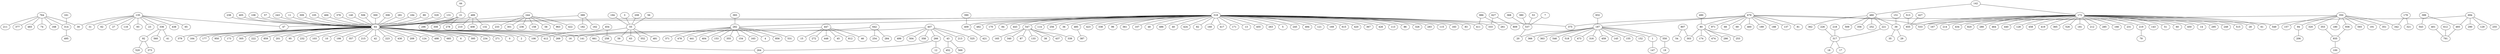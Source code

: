 strict graph "" {
	318 -- 547;
	318 -- 114;
	318 -- 256;
	318 -- 282;
	318 -- 36;
	318 -- 423;
	318 -- 338;
	318 -- 96;
	318 -- 47;
	318 -- 361;
	318 -- 409;
	318 -- 485;
	318 -- 107;
	318 -- 48;
	318 -- 486;
	318 -- 40;
	318 -- 424;
	318 -- 82;
	318 -- 64;
	318 -- 160;
	318 -- 417;
	318 -- 171;
	318 -- 13;
	318 -- 455;
	318 -- 263;
	318 -- 5;
	318 -- 245;
	318 -- 494;
	318 -- 121;
	318 -- 169;
	318 -- 615;
	318 -- 420;
	318 -- 482;
	318 -- 170;
	318 -- 84;
	318 -- 443;
	318 -- 375;
	318 -- 367;
	318 -- 411;
	318 -- 426;
	318 -- 113;
	318 -- 86;
	318 -- 326;
	318 -- 333;
	318 -- 283;
	318 -- 115;
	318 -- 183;
	318 -- 83;
	547 -- 165;
	547 -- 340;
	547 -- 87;
	547 -- 133;
	547 -- 38;
	547 -- 437;
	547 -- 339;
	679 -- 187;
	679 -- 80;
	679 -- 971;
	679 -- 69;
	679 -- 137;
	679 -- 81;
	679 -- 533;
	679 -- 68;
	679 -- 549;
	679 -- 460;
	679 -- 375;
	679 -- 189;
	679 -- 188;
	142 -- 172;
	142 -- 480;
	764 -- 483;
	764 -- 74;
	764 -- 168;
	764 -- 211;
	764 -- 314;
	764 -- 30;
	764 -- 377;
	135 -- 336;
	135 -- 438;
	135 -- 65;
	135 -- 47;
	135 -- 31;
	135 -- 62;
	135 -- 27;
	135 -- 116;
	135 -- 30;
	135 -- 93;
	135 -- 23;
	932 -- 187;
	490 -- 80;
	350 -- 320;
	350 -- 180;
	350 -- 191;
	350 -- 94;
	350 -- 342;
	350 -- 351;
	350 -- 157;
	350 -- 533;
	350 -- 936;
	350 -- 593;
	513 -- 655;
	243 -- 64;
	393 -- 282;
	11 -- 64;
	44 -- 21;
	172 -- 219;
	172 -- 458;
	172 -- 419;
	172 -- 181;
	172 -- 212;
	172 -- 285;
	172 -- 166;
	172 -- 231;
	172 -- 143;
	172 -- 365;
	172 -- 526;
	172 -- 51;
	172 -- 60;
	172 -- 450;
	172 -- 533;
	172 -- 14;
	172 -- 295;
	172 -- 249;
	172 -- 515;
	172 -- 28;
	172 -- 61;
	172 -- 167;
	172 -- 655;
	172 -- 214;
	172 -- 434;
	172 -- 820;
	172 -- 280;
	172 -- 464;
	172 -- 440;
	172 -- 128;
	309 -- 64;
	105 -- 64;
	151 -- 39;
	336 -- 92;
	336 -- 560;
	336 -- 41;
	56 -- 55;
	466 -- 64;
	376 -- 64;
	390 -- 409;
	187 -- 152;
	187 -- 1;
	187 -- 550;
	187 -- 366;
	187 -- 363;
	187 -- 546;
	187 -- 518;
	187 -- 473;
	187 -- 316;
	187 -- 459;
	187 -- 145;
	187 -- 20;
	187 -- 155;
	480 -- 509;
	480 -- 39;
	480 -- 356;
	480 -- 221;
	480 -- 252;
	480 -- 362;
	80 -- 474;
	80 -- 286;
	80 -- 303;
	80 -- 253;
	80 -- 174;
	489 -- 408;
	489 -- 64;
	489 -- 132;
	489 -- 210;
	986 -- 261;
	986 -- 411;
	194 -- 55;
	140 -- 64;
	694 -- 129;
	694 -- 255;
	694 -- 290;
	694 -- 493;
	694 -- 549;
	39 -- 29;
	39 -- 35;
	506 -- 64;
	244 -- 64;
	244 -- 301;
	244 -- 236;
	244 -- 158;
	244 -- 58;
	244 -- 963;
	244 -- 422;
	244 -- 233;
	612 -- 791;
	219 -- 79;
	454 -- 106;
	454 -- 258;
	92 -- 373;
	92 -- 520;
	447 -- 15;
	447 -- 272;
	447 -- 448;
	447 -- 45;
	447 -- 812;
	447 -- 269;
	447 -- 46;
	3 -- 55;
	807 -- 54;
	807 -- 303;
	627 -- 809;
	627 -- 333;
	642 -- 254;
	642 -- 16;
	642 -- 284;
	300 -- 64;
	208 -- 55;
	282 -- 856;
	282 -- 531;
	282 -- 371;
	282 -- 478;
	282 -- 441;
	282 -- 404;
	282 -- 153;
	282 -- 355;
	282 -- 154;
	282 -- 163;
	282 -- 4;
	21 -- 64;
	21 -- 308;
	21 -- 278;
	21 -- 296;
	368 -- 537;
	306 -- 64;
	179 -- 342;
	179 -- 321;
	407 -- 358;
	407 -- 266;
	407 -- 43;
	407 -- 213;
	407 -- 525;
	407 -- 499;
	407 -- 141;
	407 -- 504;
	1 -- 147;
	281 -- 64;
	55 -- 63;
	55 -- 552;
	55 -- 481;
	55 -- 412;
	55 -- 59;
	184 -- 64;
	89 -- 64;
	329 -- 64;
	661 -- 264;
	94 -- 206;
	409 -- 421;
	485 -- 387;
	131 -- 64;
	389 -- 64;
	389 -- 182;
	389 -- 162;
	238 -- 64;
	266 -- 264;
	266 -- 12;
	405 -- 64;
	399 -- 543;
	399 -- 493;
	108 -- 64;
	43 -- 569;
	43 -- 452;
	550 -- 19;
	57 -- 64;
	64 -- 199;
	64 -- 357;
	64 -- 215;
	64 -- 42;
	64 -- 223;
	64 -- 430;
	64 -- 209;
	64 -- 124;
	64 -- 16;
	64 -- 106;
	64 -- 141;
	64 -- 498;
	64 -- 685;
	64 -- 6;
	64 -- 395;
	64 -- 234;
	64 -- 271;
	64 -- 0;
	64 -- 2;
	64 -- 379;
	64 -- 164;
	64 -- 177;
	64 -- 950;
	64 -- 173;
	64 -- 305;
	64 -- 222;
	64 -- 859;
	64 -- 201;
	64 -- 269;
	64 -- 95;
	64 -- 412;
	64 -- 232;
	64 -- 103;
	64 -- 10;
	7 -- 537;
	380 -- 537;
	218 -- 317;
	493 -- 791;
	161 -- 314;
	353 -- 935;
	226 -- 317;
	53 -- 537;
	221 -- 317;
	537 -- 20;
	427 -- 655;
	314 -- 495;
	936 -- 935;
	401 -- 791;
	317 -- 17;
	317 -- 18;
	935 -- 100;
}
